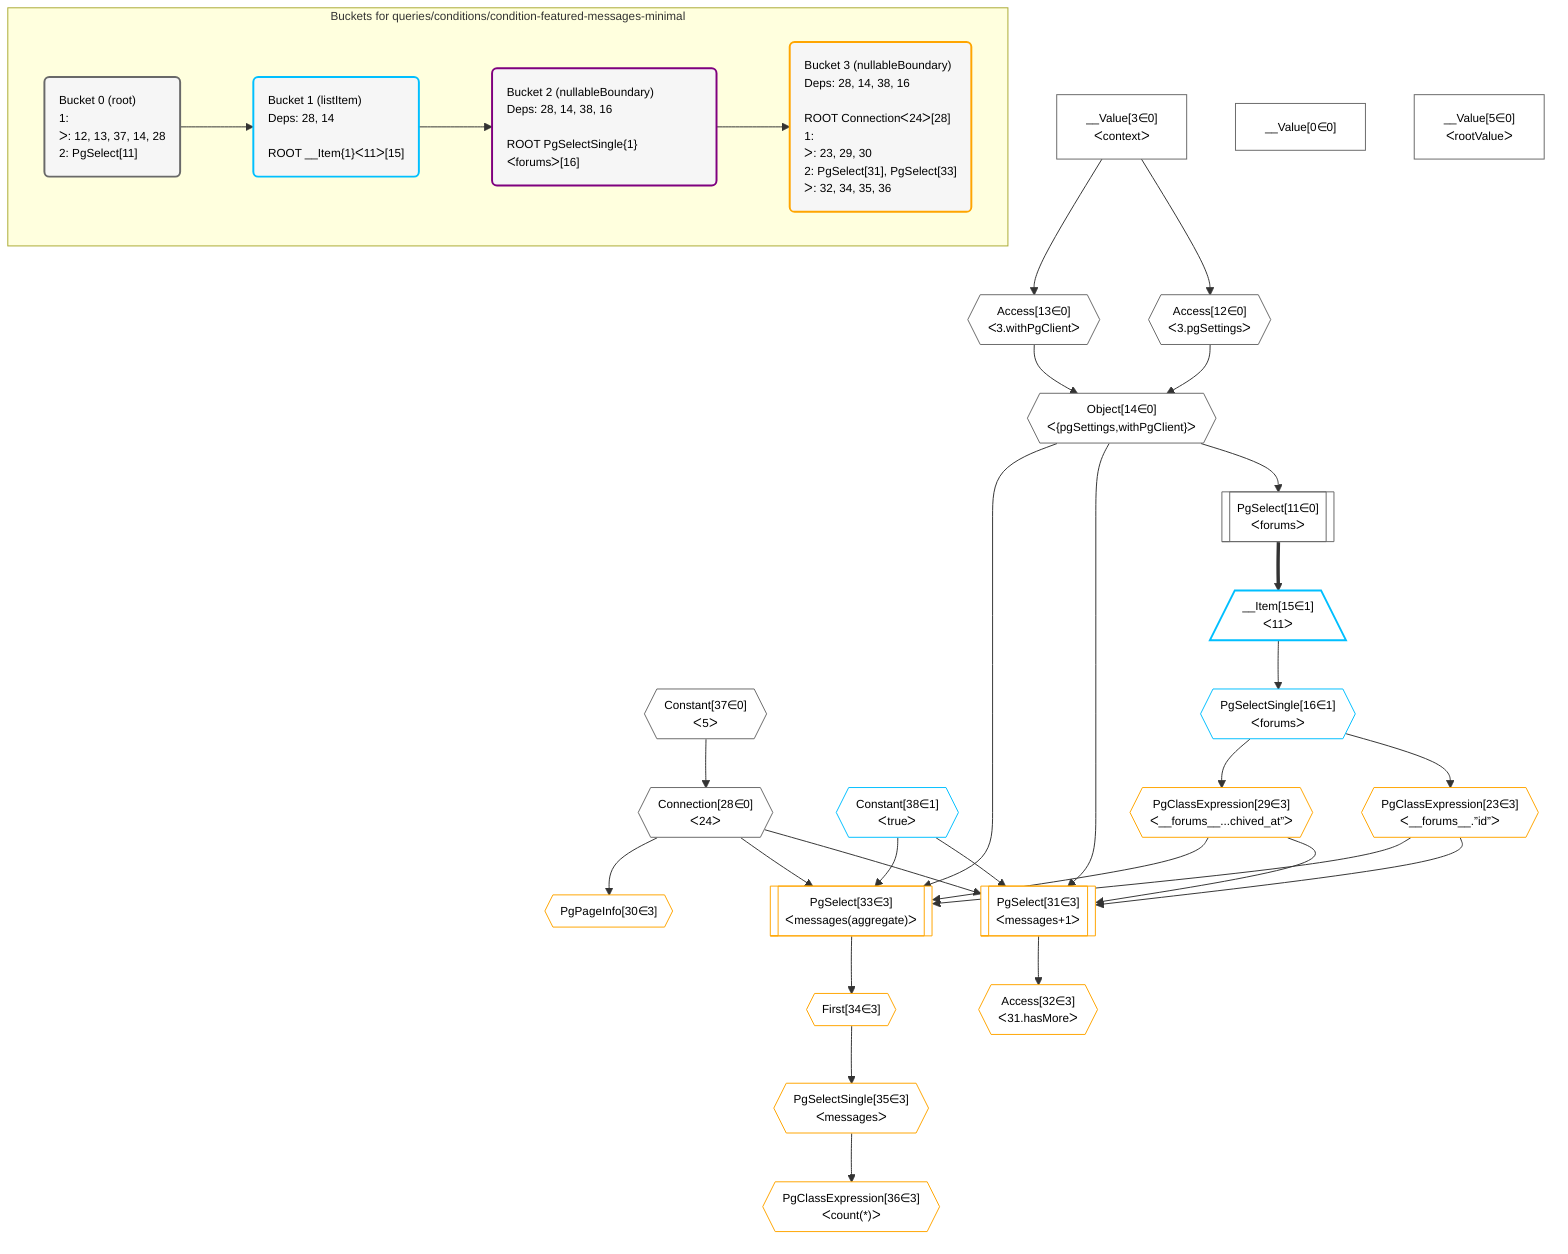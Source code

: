 %%{init: {'themeVariables': { 'fontSize': '12px'}}}%%
graph TD
    classDef path fill:#eee,stroke:#000,color:#000
    classDef plan fill:#fff,stroke-width:1px,color:#000
    classDef itemplan fill:#fff,stroke-width:2px,color:#000
    classDef unbatchedplan fill:#dff,stroke-width:1px,color:#000
    classDef sideeffectplan fill:#fcc,stroke-width:2px,color:#000
    classDef bucket fill:#f6f6f6,color:#000,stroke-width:2px,text-align:left


    %% plan dependencies
    Object14{{"Object[14∈0]<br />ᐸ{pgSettings,withPgClient}ᐳ"}}:::plan
    Access12{{"Access[12∈0]<br />ᐸ3.pgSettingsᐳ"}}:::plan
    Access13{{"Access[13∈0]<br />ᐸ3.withPgClientᐳ"}}:::plan
    Access12 & Access13 --> Object14
    PgSelect11[["PgSelect[11∈0]<br />ᐸforumsᐳ"]]:::plan
    Object14 --> PgSelect11
    __Value3["__Value[3∈0]<br />ᐸcontextᐳ"]:::plan
    __Value3 --> Access12
    __Value3 --> Access13
    Connection28{{"Connection[28∈0]<br />ᐸ24ᐳ"}}:::plan
    Constant37{{"Constant[37∈0]<br />ᐸ5ᐳ"}}:::plan
    Constant37 --> Connection28
    __Value0["__Value[0∈0]"]:::plan
    __Value5["__Value[5∈0]<br />ᐸrootValueᐳ"]:::plan
    __Item15[/"__Item[15∈1]<br />ᐸ11ᐳ"\]:::itemplan
    PgSelect11 ==> __Item15
    PgSelectSingle16{{"PgSelectSingle[16∈1]<br />ᐸforumsᐳ"}}:::plan
    __Item15 --> PgSelectSingle16
    Constant38{{"Constant[38∈1]<br />ᐸtrueᐳ"}}:::plan
    PgSelect31[["PgSelect[31∈3]<br />ᐸmessages+1ᐳ"]]:::plan
    PgClassExpression23{{"PgClassExpression[23∈3]<br />ᐸ__forums__.”id”ᐳ"}}:::plan
    PgClassExpression29{{"PgClassExpression[29∈3]<br />ᐸ__forums__...chived_at”ᐳ"}}:::plan
    Object14 & PgClassExpression23 & Constant38 & PgClassExpression29 & Connection28 --> PgSelect31
    PgSelect33[["PgSelect[33∈3]<br />ᐸmessages(aggregate)ᐳ"]]:::plan
    Object14 & PgClassExpression23 & Constant38 & PgClassExpression29 & Connection28 --> PgSelect33
    PgSelectSingle16 --> PgClassExpression23
    PgSelectSingle16 --> PgClassExpression29
    PgPageInfo30{{"PgPageInfo[30∈3]"}}:::plan
    Connection28 --> PgPageInfo30
    Access32{{"Access[32∈3]<br />ᐸ31.hasMoreᐳ"}}:::plan
    PgSelect31 --> Access32
    First34{{"First[34∈3]"}}:::plan
    PgSelect33 --> First34
    PgSelectSingle35{{"PgSelectSingle[35∈3]<br />ᐸmessagesᐳ"}}:::plan
    First34 --> PgSelectSingle35
    PgClassExpression36{{"PgClassExpression[36∈3]<br />ᐸcount(*)ᐳ"}}:::plan
    PgSelectSingle35 --> PgClassExpression36

    %% define steps

    subgraph "Buckets for queries/conditions/condition-featured-messages-minimal"
    Bucket0("Bucket 0 (root)<br />1: <br />ᐳ: 12, 13, 37, 14, 28<br />2: PgSelect[11]"):::bucket
    classDef bucket0 stroke:#696969
    class Bucket0,__Value0,__Value3,__Value5,PgSelect11,Access12,Access13,Object14,Connection28,Constant37 bucket0
    Bucket1("Bucket 1 (listItem)<br />Deps: 28, 14<br /><br />ROOT __Item{1}ᐸ11ᐳ[15]"):::bucket
    classDef bucket1 stroke:#00bfff
    class Bucket1,__Item15,PgSelectSingle16,Constant38 bucket1
    Bucket2("Bucket 2 (nullableBoundary)<br />Deps: 28, 14, 38, 16<br /><br />ROOT PgSelectSingle{1}ᐸforumsᐳ[16]"):::bucket
    classDef bucket2 stroke:#7f007f
    class Bucket2 bucket2
    Bucket3("Bucket 3 (nullableBoundary)<br />Deps: 28, 14, 38, 16<br /><br />ROOT Connectionᐸ24ᐳ[28]<br />1: <br />ᐳ: 23, 29, 30<br />2: PgSelect[31], PgSelect[33]<br />ᐳ: 32, 34, 35, 36"):::bucket
    classDef bucket3 stroke:#ffa500
    class Bucket3,PgClassExpression23,PgClassExpression29,PgPageInfo30,PgSelect31,Access32,PgSelect33,First34,PgSelectSingle35,PgClassExpression36 bucket3
    Bucket0 --> Bucket1
    Bucket1 --> Bucket2
    Bucket2 --> Bucket3
    end
